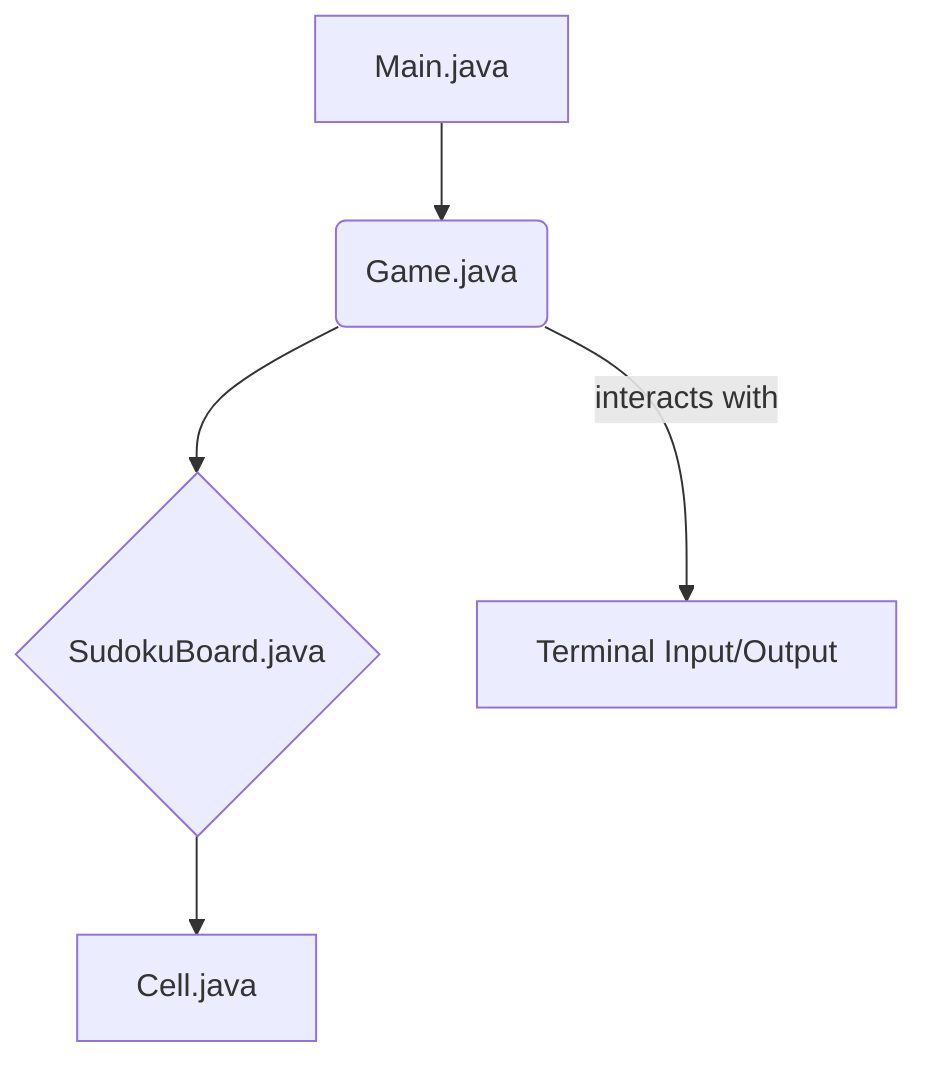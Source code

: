 graph TD
    A[Main.java] --> B(Game.java)
    B --> C{SudokuBoard.java}
    C --> D[Cell.java]
    B -- interacts with --> E[Terminal Input/Output]